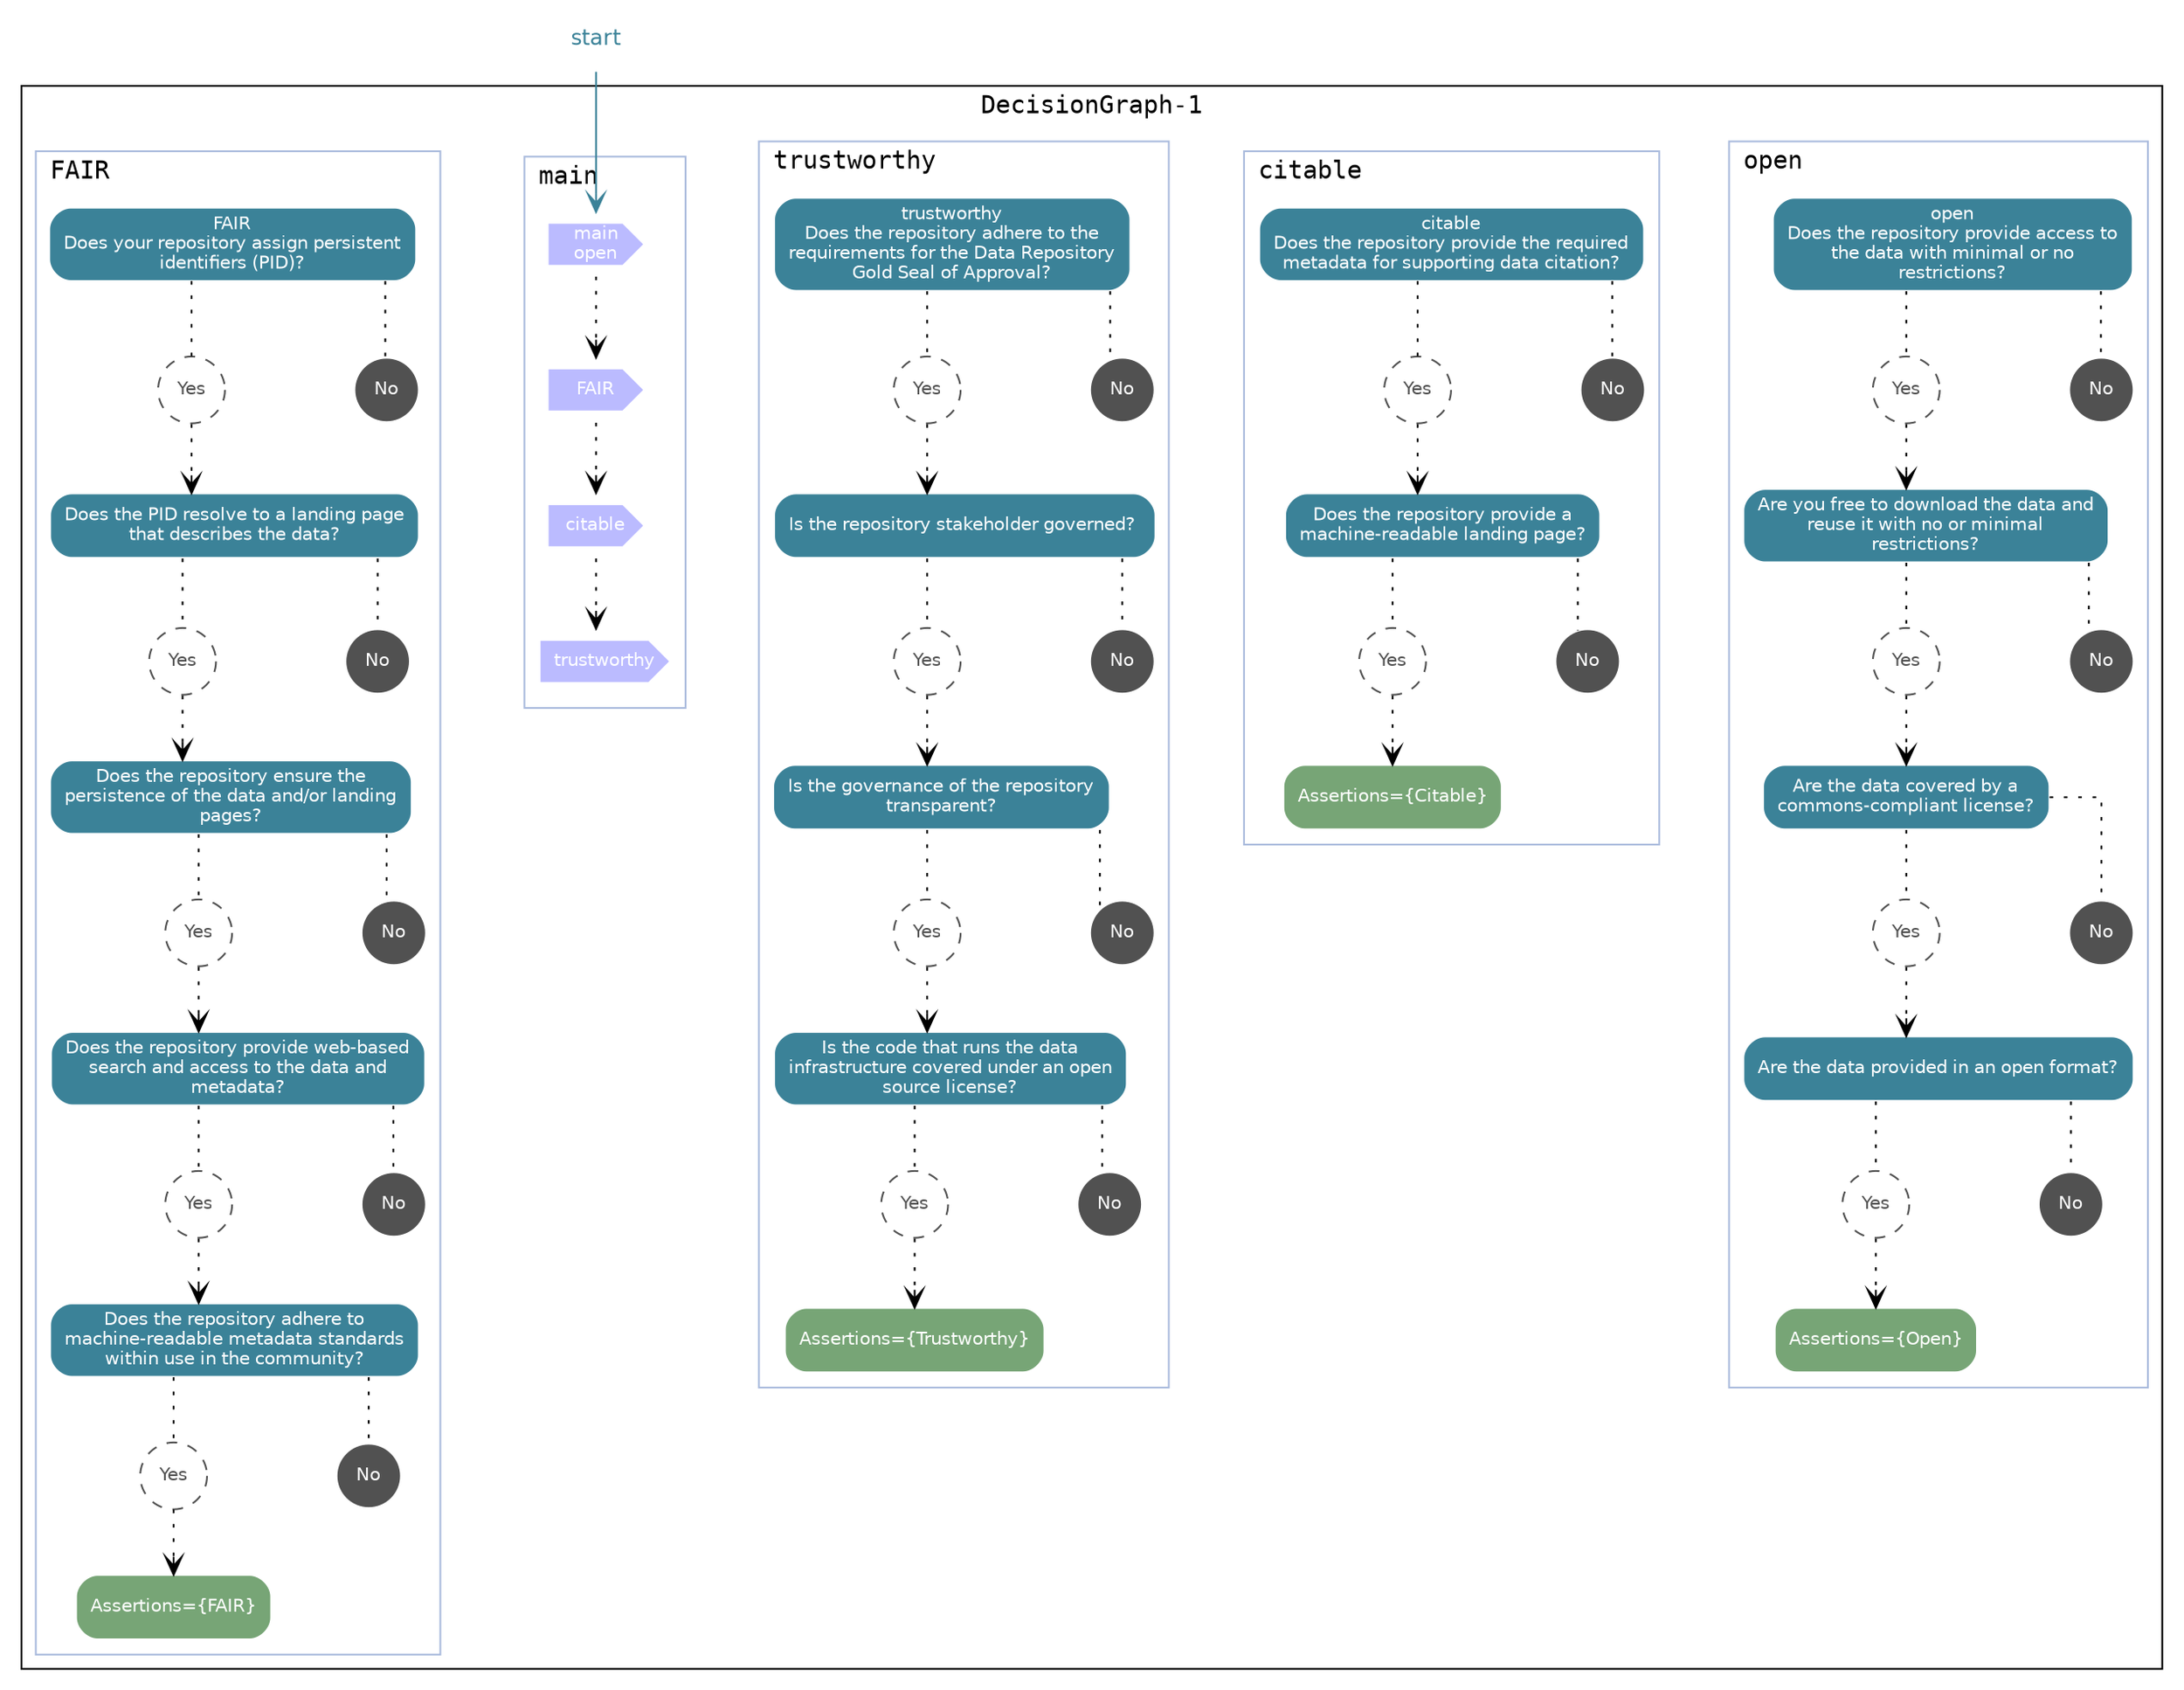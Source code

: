 digraph DecisionGraph {
fontname="Courier"
graph[splines=ortho, nodesep=1, concentrate=true]

edge [style=dotted arrowhead=open]
node [shape=Mrecord fillcolor="#3B8298" style="filled" fontcolor=white color=white fontname="Helvetica" fontsize="10"]
start[ fillcolor="transparent" shape="none" fontcolor="#3B8298" fontsize="12" ]
subgraph cluster_DecisionGraph_171 {

label="DecisionGraph-1"
subgraph cluster_open {
label="open"; color="#AABBDD"; labeljust="l"
_18_098_19[ fillcolor="#77A576" label="Assertions=\{Open\}\n" ]
open[ label="open\nDoes the repository provide access to\nthe data with minimal or no\nrestrictions? " ]
open_yes[ fillcolor="white" shape="circle" color="#515151" fontcolor="#515151" style="dashed" label="Yes" ]
open_no[ fillcolor="#515151" shape="circle" fontcolor="white" label="No" ]
_18_097_19[ label="Are the data provided in an open format?\n" ]
_18_097_19_yes[ fillcolor="white" shape="circle" color="#515151" fontcolor="#515151" style="dashed" label="Yes" ]
_18_097_19_no[ fillcolor="#515151" shape="circle" fontcolor="white" label="No" ]
_18_095_19[ label="Are you free to download the data and\nreuse it with no or  minimal\nrestrictions? " ]
_18_095_19_yes[ fillcolor="white" shape="circle" color="#515151" fontcolor="#515151" style="dashed" label="Yes" ]
_18_095_19_no[ fillcolor="#515151" shape="circle" fontcolor="white" label="No" ]
_18_096_19[ label="Are the data covered by a\ncommons-compliant license? " ]
_18_096_19_yes[ fillcolor="white" shape="circle" color="#515151" fontcolor="#515151" style="dashed" label="Yes" ]
_18_096_19_no[ fillcolor="#515151" shape="circle" fontcolor="white" label="No" ]

}
subgraph cluster_citable {
label="citable"; color="#AABBDD"; labeljust="l"
_18_0916_19[ label="Does the repository provide a\nmachine-readable landing page?" ]
_18_0916_19_yes[ fillcolor="white" shape="circle" color="#515151" fontcolor="#515151" style="dashed" label="Yes" ]
_18_0916_19_no[ fillcolor="#515151" shape="circle" fontcolor="white" label="No" ]
_18_0917_19[ fillcolor="#77A576" label="Assertions=\{Citable\}\n" ]
citable[ label="citable\nDoes the repository provide the required\nmetadata for supporting data citation?" ]
citable_yes[ fillcolor="white" shape="circle" color="#515151" fontcolor="#515151" style="dashed" label="Yes" ]
citable_no[ fillcolor="#515151" shape="circle" fontcolor="white" label="No" ]

}
subgraph cluster_trustworthy {
label="trustworthy"; color="#AABBDD"; labeljust="l"
trustworthy[ label="trustworthy\nDoes the repository adhere to the\nrequirements for the Data Repository\nGold Seal of Approval? " ]
trustworthy_yes[ fillcolor="white" shape="circle" color="#515151" fontcolor="#515151" style="dashed" label="Yes" ]
trustworthy_no[ fillcolor="#515151" shape="circle" fontcolor="white" label="No" ]
_18_0919_19[ label="Is the repository stakeholder governed? \n" ]
_18_0919_19_yes[ fillcolor="white" shape="circle" color="#515151" fontcolor="#515151" style="dashed" label="Yes" ]
_18_0919_19_no[ fillcolor="#515151" shape="circle" fontcolor="white" label="No" ]
_18_0922_19[ fillcolor="#77A576" label="Assertions=\{Trustworthy\}\n" ]
_18_0920_19[ label="Is the governance of the repository\ntransparent?" ]
_18_0920_19_yes[ fillcolor="white" shape="circle" color="#515151" fontcolor="#515151" style="dashed" label="Yes" ]
_18_0920_19_no[ fillcolor="#515151" shape="circle" fontcolor="white" label="No" ]
_18_0921_19[ label="Is the code that runs the data\ninfrastructure covered under an open\nsource license?" ]
_18_0921_19_yes[ fillcolor="white" shape="circle" color="#515151" fontcolor="#515151" style="dashed" label="Yes" ]
_18_0921_19_no[ fillcolor="#515151" shape="circle" fontcolor="white" label="No" ]

}
subgraph cluster_main {
label="main"; color="#AABBDD"; labeljust="l"
_18_091_19[ fillcolor="#BBBBFF" shape="cds" label="FAIR" ]
main[ fillcolor="#BBBBFF" shape="cds" label="main\nopen" ]
_18_092_19[ fillcolor="#BBBBFF" shape="cds" label="citable" ]
_18_093_19[ fillcolor="#BBBBFF" shape="cds" label="trustworthy" ]

}
subgraph cluster_FAIR {
label="FAIR"; color="#AABBDD"; labeljust="l"
_18_0912_19[ label="Does the repository provide web-based\nsearch and access to the data and\nmetadata? " ]
_18_0912_19_yes[ fillcolor="white" shape="circle" color="#515151" fontcolor="#515151" style="dashed" label="Yes" ]
_18_0912_19_no[ fillcolor="#515151" shape="circle" fontcolor="white" label="No" ]
_18_0913_19[ label="Does the repository adhere to\nmachine-readable metadata standards\nwithin use in the community? " ]
_18_0913_19_yes[ fillcolor="white" shape="circle" color="#515151" fontcolor="#515151" style="dashed" label="Yes" ]
_18_0913_19_no[ fillcolor="#515151" shape="circle" fontcolor="white" label="No" ]
FAIR[ label="FAIR\nDoes your repository assign persistent\nidentifiers (PID)? " ]
FAIR_yes[ fillcolor="white" shape="circle" color="#515151" fontcolor="#515151" style="dashed" label="Yes" ]
FAIR_no[ fillcolor="#515151" shape="circle" fontcolor="white" label="No" ]
_18_0910_19[ label="Does the PID resolve to a landing page\nthat describes the data? " ]
_18_0910_19_yes[ fillcolor="white" shape="circle" color="#515151" fontcolor="#515151" style="dashed" label="Yes" ]
_18_0910_19_no[ fillcolor="#515151" shape="circle" fontcolor="white" label="No" ]
_18_0911_19[ label="Does the repository ensure the\npersistence of the data and/or landing\npages? " ]
_18_0911_19_yes[ fillcolor="white" shape="circle" color="#515151" fontcolor="#515151" style="dashed" label="Yes" ]
_18_0911_19_no[ fillcolor="#515151" shape="circle" fontcolor="white" label="No" ]
_18_0914_19[ fillcolor="#77A576" label="Assertions=\{FAIR\}\n" ]

}
open -> open_yes[ arrowhead="none" ]
open_yes -> _18_095_19
open -> open_no[ arrowhead="none" ]
_18_097_19 -> _18_097_19_yes[ arrowhead="none" ]
_18_097_19_yes -> _18_098_19
_18_097_19 -> _18_097_19_no[ arrowhead="none" ]
_18_095_19 -> _18_095_19_yes[ arrowhead="none" ]
_18_095_19_yes -> _18_096_19
_18_095_19 -> _18_095_19_no[ arrowhead="none" ]
_18_096_19 -> _18_096_19_yes[ arrowhead="none" ]
_18_096_19_yes -> _18_097_19
_18_096_19 -> _18_096_19_no[ arrowhead="none" ]
_18_0916_19 -> _18_0916_19_yes[ arrowhead="none" ]
_18_0916_19_yes -> _18_0917_19
_18_0916_19 -> _18_0916_19_no[ arrowhead="none" ]
citable -> citable_yes[ arrowhead="none" ]
citable_yes -> _18_0916_19
citable -> citable_no[ arrowhead="none" ]
trustworthy -> trustworthy_yes[ arrowhead="none" ]
trustworthy_yes -> _18_0919_19
trustworthy -> trustworthy_no[ arrowhead="none" ]
_18_0919_19 -> _18_0919_19_yes[ arrowhead="none" ]
_18_0919_19_yes -> _18_0920_19
_18_0919_19 -> _18_0919_19_no[ arrowhead="none" ]
_18_0920_19 -> _18_0920_19_yes[ arrowhead="none" ]
_18_0920_19_yes -> _18_0921_19
_18_0920_19 -> _18_0920_19_no[ arrowhead="none" ]
_18_0921_19 -> _18_0921_19_yes[ arrowhead="none" ]
_18_0921_19_yes -> _18_0922_19
_18_0921_19 -> _18_0921_19_no[ arrowhead="none" ]
_18_091_19 -> _18_092_19
main -> _18_091_19
_18_092_19 -> _18_093_19
_18_0912_19 -> _18_0912_19_yes[ arrowhead="none" ]
_18_0912_19_yes -> _18_0913_19
_18_0912_19 -> _18_0912_19_no[ arrowhead="none" ]
_18_0913_19 -> _18_0913_19_yes[ arrowhead="none" ]
_18_0913_19_yes -> _18_0914_19
_18_0913_19 -> _18_0913_19_no[ arrowhead="none" ]
FAIR -> FAIR_yes[ arrowhead="none" ]
FAIR_yes -> _18_0910_19
FAIR -> FAIR_no[ arrowhead="none" ]
_18_0910_19 -> _18_0910_19_yes[ arrowhead="none" ]
_18_0910_19_yes -> _18_0911_19
_18_0910_19 -> _18_0910_19_no[ arrowhead="none" ]
_18_0911_19 -> _18_0911_19_yes[ arrowhead="none" ]
_18_0911_19_yes -> _18_0912_19
_18_0911_19 -> _18_0911_19_no[ arrowhead="none" ]
}
start -> main[ penwidth="1.0" color="#3B8298" style="solid" ]{rank=source; start}
}
